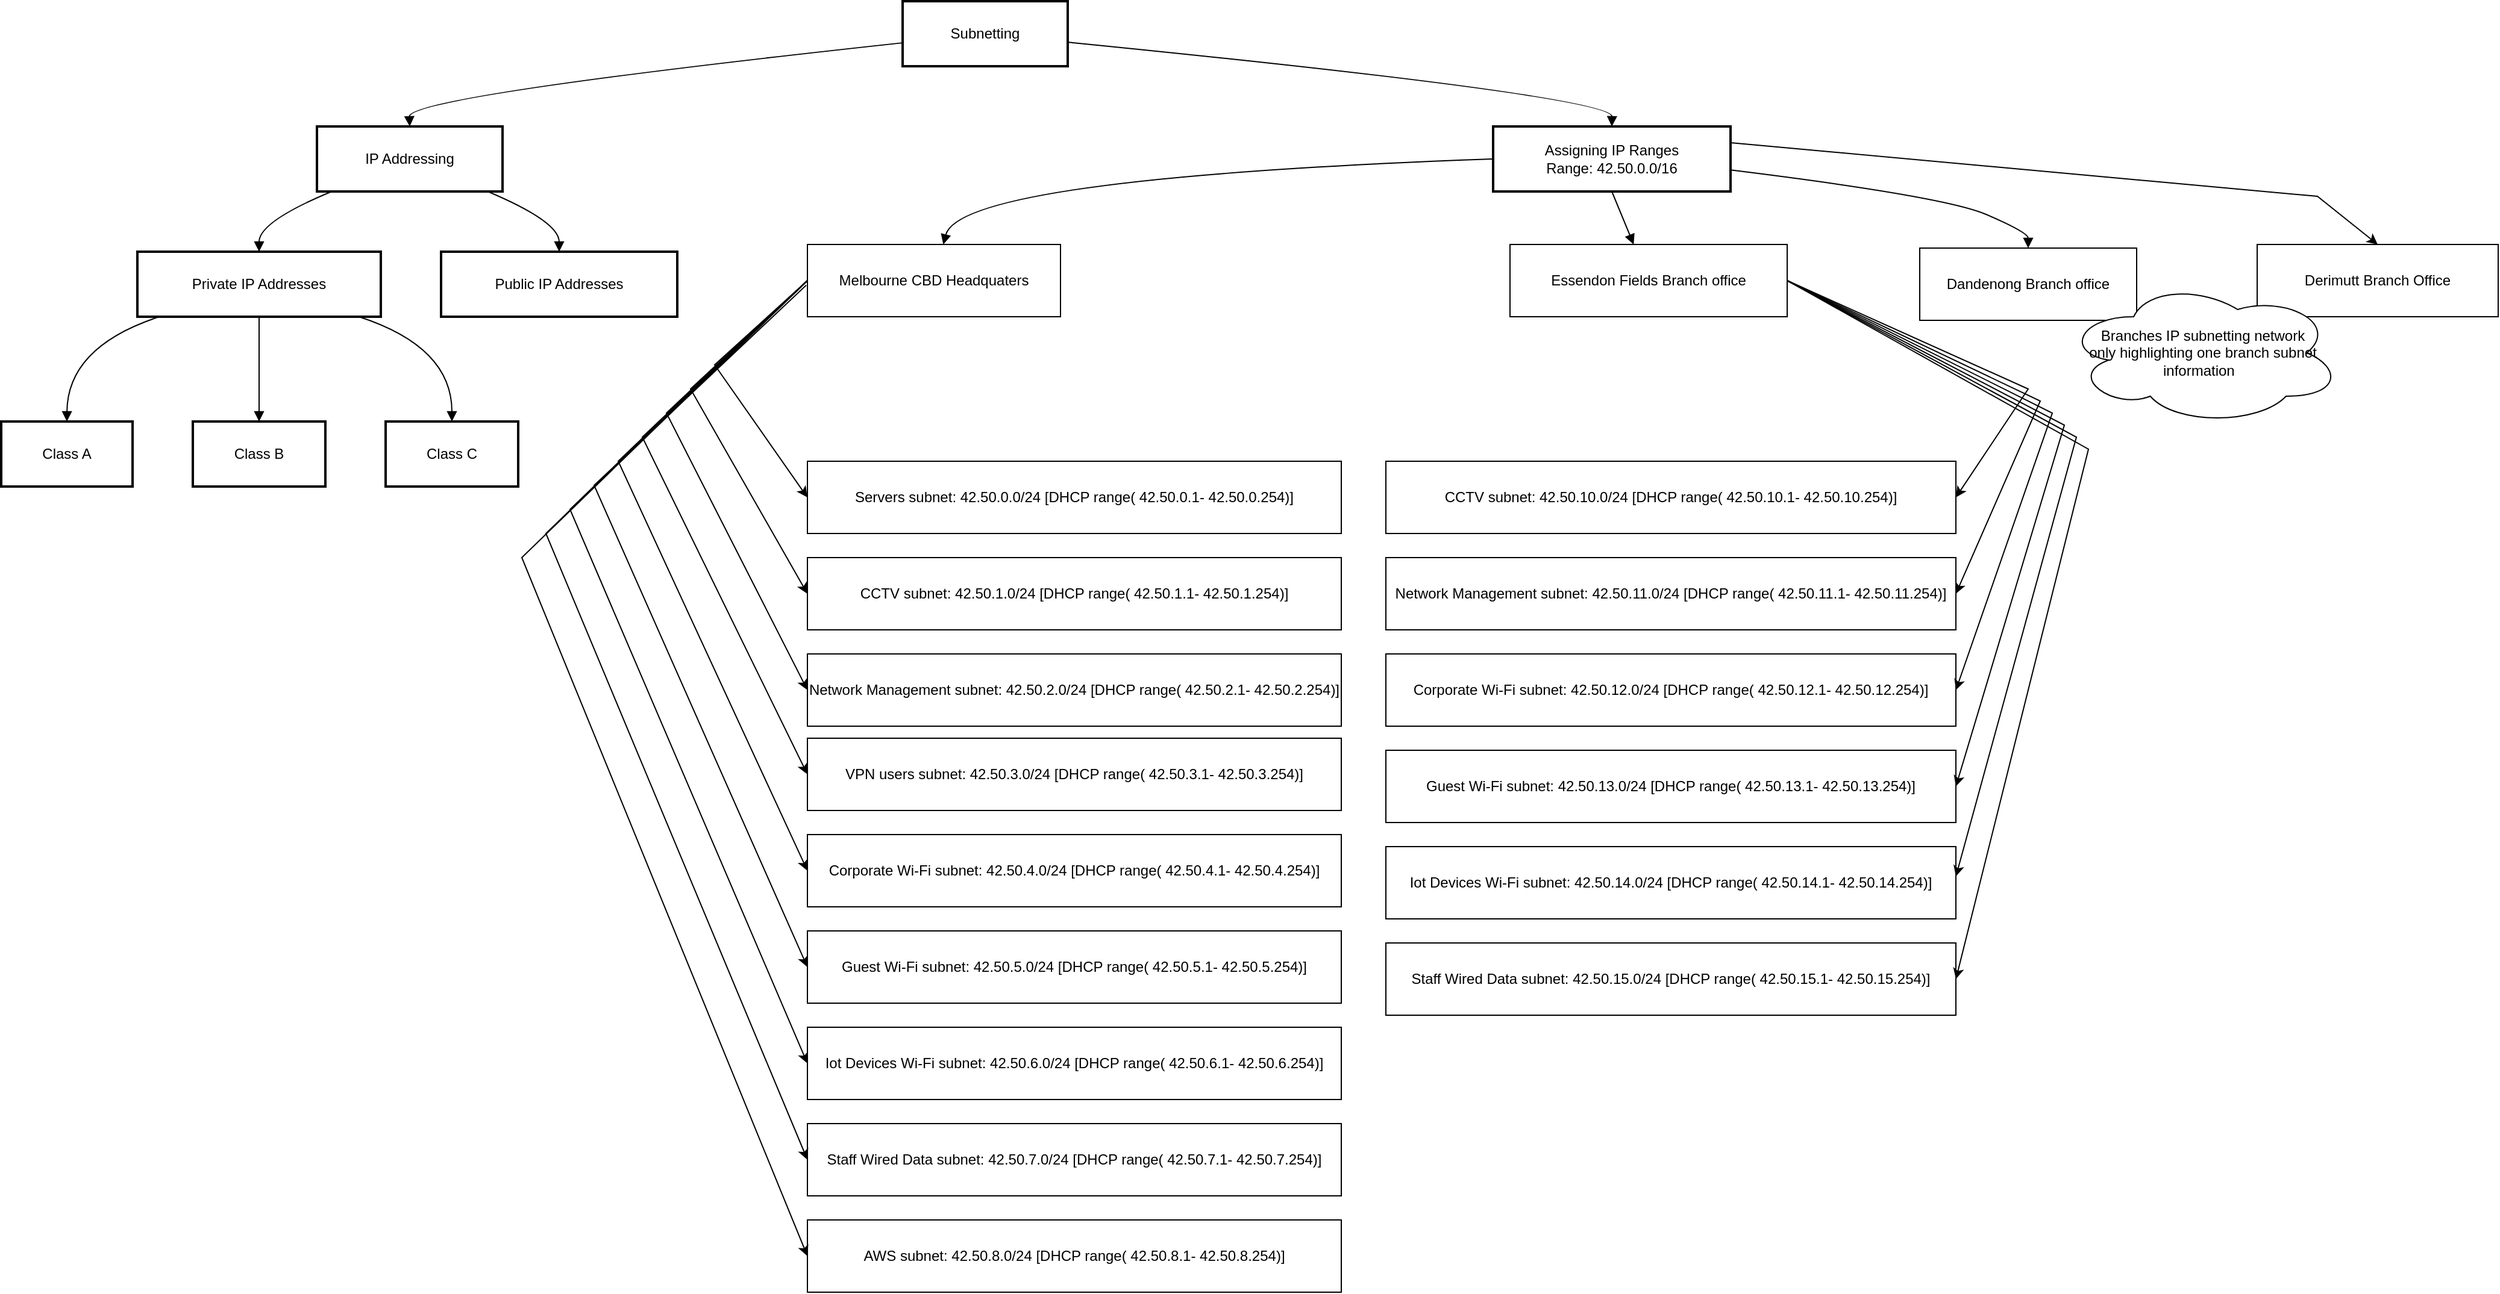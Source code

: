 <mxfile version="26.2.14">
  <diagram id="N1WUuwyXlp2mcpfhNFlF" name="Page-1">
    <mxGraphModel dx="2194" dy="1155" grid="1" gridSize="10" guides="1" tooltips="1" connect="1" arrows="1" fold="1" page="1" pageScale="1" pageWidth="850" pageHeight="1100" math="0" shadow="0">
      <root>
        <mxCell id="0" />
        <mxCell id="1" parent="0" />
        <mxCell id="5" value="Subnetting" style="whiteSpace=wrap;strokeWidth=2;" parent="1" vertex="1">
          <mxGeometry x="756" y="8" width="137" height="54" as="geometry" />
        </mxCell>
        <mxCell id="6" value="IP Addressing" style="whiteSpace=wrap;strokeWidth=2;" parent="1" vertex="1">
          <mxGeometry x="270" y="112" width="154" height="54" as="geometry" />
        </mxCell>
        <mxCell id="7" value="Assigning IP Ranges&#xa;Range: 42.50.0.0/16" style="whiteSpace=wrap;strokeWidth=2;" parent="1" vertex="1">
          <mxGeometry x="1246" y="112" width="197" height="54" as="geometry" />
        </mxCell>
        <mxCell id="8" value="Private IP Addresses" style="whiteSpace=wrap;strokeWidth=2;" parent="1" vertex="1">
          <mxGeometry x="121" y="216" width="202" height="54" as="geometry" />
        </mxCell>
        <mxCell id="9" value="Public IP Addresses" style="whiteSpace=wrap;strokeWidth=2;" parent="1" vertex="1">
          <mxGeometry x="373" y="216" width="196" height="54" as="geometry" />
        </mxCell>
        <mxCell id="10" value="Class A" style="whiteSpace=wrap;strokeWidth=2;" parent="1" vertex="1">
          <mxGeometry x="8" y="357" width="109" height="54" as="geometry" />
        </mxCell>
        <mxCell id="11" value="Class B" style="whiteSpace=wrap;strokeWidth=2;" parent="1" vertex="1">
          <mxGeometry x="167" y="357" width="110" height="54" as="geometry" />
        </mxCell>
        <mxCell id="12" value="Class C" style="whiteSpace=wrap;strokeWidth=2;" parent="1" vertex="1">
          <mxGeometry x="327" y="357" width="110" height="54" as="geometry" />
        </mxCell>
        <mxCell id="22" value="" style="curved=1;startArrow=none;endArrow=block;exitX=0;exitY=0.64;entryX=0.5;entryY=0;" parent="1" source="5" target="6" edge="1">
          <mxGeometry relative="1" as="geometry">
            <Array as="points">
              <mxPoint x="346" y="87" />
            </Array>
          </mxGeometry>
        </mxCell>
        <mxCell id="23" value="" style="curved=1;startArrow=none;endArrow=block;exitX=1;exitY=0.63;entryX=0.5;entryY=0;" parent="1" source="5" target="7" edge="1">
          <mxGeometry relative="1" as="geometry">
            <Array as="points">
              <mxPoint x="1345" y="87" />
            </Array>
          </mxGeometry>
        </mxCell>
        <mxCell id="24" value="" style="curved=1;startArrow=none;endArrow=block;exitX=0.08;exitY=1;entryX=0.5;entryY=0;" parent="1" source="6" target="8" edge="1">
          <mxGeometry relative="1" as="geometry">
            <Array as="points">
              <mxPoint x="222" y="191" />
            </Array>
          </mxGeometry>
        </mxCell>
        <mxCell id="25" value="" style="curved=1;startArrow=none;endArrow=block;exitX=0.92;exitY=1;entryX=0.5;entryY=0;" parent="1" source="6" target="9" edge="1">
          <mxGeometry relative="1" as="geometry">
            <Array as="points">
              <mxPoint x="471" y="191" />
            </Array>
          </mxGeometry>
        </mxCell>
        <mxCell id="26" value="" style="curved=1;startArrow=none;endArrow=block;exitX=0.09;exitY=1;entryX=0.5;entryY=0;" parent="1" source="8" target="10" edge="1">
          <mxGeometry relative="1" as="geometry">
            <Array as="points">
              <mxPoint x="63" y="295" />
            </Array>
          </mxGeometry>
        </mxCell>
        <mxCell id="27" value="" style="curved=1;startArrow=none;endArrow=block;exitX=0.5;exitY=1;entryX=0.5;entryY=0;" parent="1" source="8" target="11" edge="1">
          <mxGeometry relative="1" as="geometry">
            <Array as="points" />
          </mxGeometry>
        </mxCell>
        <mxCell id="28" value="" style="curved=1;startArrow=none;endArrow=block;exitX=0.91;exitY=1;entryX=0.5;entryY=0;" parent="1" source="8" target="12" edge="1">
          <mxGeometry relative="1" as="geometry">
            <Array as="points">
              <mxPoint x="382" y="295" />
            </Array>
          </mxGeometry>
        </mxCell>
        <mxCell id="29" value="" style="curved=1;startArrow=none;endArrow=block;exitX=0;exitY=0.5;exitDx=0;exitDy=0;" parent="1" source="7" target="2OZbqQMhjZf6XUCMtv5C-38" edge="1">
          <mxGeometry relative="1" as="geometry">
            <Array as="points">
              <mxPoint x="804" y="154.82" />
            </Array>
            <mxPoint x="1275" y="112.0" as="sourcePoint" />
            <mxPoint x="804" y="179.82" as="targetPoint" />
          </mxGeometry>
        </mxCell>
        <mxCell id="30" value="" style="curved=1;startArrow=none;endArrow=block;exitX=0.5;exitY=1;" parent="1" source="7" target="2OZbqQMhjZf6XUCMtv5C-39" edge="1">
          <mxGeometry relative="1" as="geometry">
            <Array as="points" />
            <mxPoint x="1344.5" y="216" as="targetPoint" />
          </mxGeometry>
        </mxCell>
        <mxCell id="31" value="" style="curved=1;startArrow=none;endArrow=block;exitX=1;exitY=0.67;" parent="1" source="7" target="2OZbqQMhjZf6XUCMtv5C-40" edge="1">
          <mxGeometry relative="1" as="geometry">
            <Array as="points">
              <mxPoint x="1620" y="170" />
              <mxPoint x="1690" y="200" />
            </Array>
            <mxPoint x="1914.5" y="216" as="targetPoint" />
          </mxGeometry>
        </mxCell>
        <mxCell id="2OZbqQMhjZf6XUCMtv5C-38" value="Melbourne CBD Headquaters" style="rounded=0;whiteSpace=wrap;html=1;" vertex="1" parent="1">
          <mxGeometry x="677" y="210" width="210" height="60" as="geometry" />
        </mxCell>
        <mxCell id="2OZbqQMhjZf6XUCMtv5C-39" value="Essendon Fields Branch office" style="rounded=0;whiteSpace=wrap;html=1;" vertex="1" parent="1">
          <mxGeometry x="1260" y="210" width="230" height="60" as="geometry" />
        </mxCell>
        <mxCell id="2OZbqQMhjZf6XUCMtv5C-40" value="Dandenong Branch office" style="rounded=0;whiteSpace=wrap;html=1;" vertex="1" parent="1">
          <mxGeometry x="1600" y="213" width="180" height="60" as="geometry" />
        </mxCell>
        <mxCell id="2OZbqQMhjZf6XUCMtv5C-41" value="Derimutt Branch Office" style="rounded=0;whiteSpace=wrap;html=1;" vertex="1" parent="1">
          <mxGeometry x="1880" y="210" width="200" height="60" as="geometry" />
        </mxCell>
        <mxCell id="2OZbqQMhjZf6XUCMtv5C-42" value="" style="endArrow=classic;html=1;rounded=0;exitX=1;exitY=0.25;exitDx=0;exitDy=0;entryX=0.5;entryY=0;entryDx=0;entryDy=0;" edge="1" parent="1" source="7" target="2OZbqQMhjZf6XUCMtv5C-41">
          <mxGeometry width="50" height="50" relative="1" as="geometry">
            <mxPoint x="1520" y="240" as="sourcePoint" />
            <mxPoint x="1570" y="190" as="targetPoint" />
            <Array as="points">
              <mxPoint x="1930" y="170" />
            </Array>
          </mxGeometry>
        </mxCell>
        <mxCell id="2OZbqQMhjZf6XUCMtv5C-43" value="Servers subnet: 42.50.0.0/24 [DHCP range( 42.50.0.1- 42.50.0.254)]" style="rounded=0;whiteSpace=wrap;html=1;" vertex="1" parent="1">
          <mxGeometry x="677" y="390" width="443" height="60" as="geometry" />
        </mxCell>
        <mxCell id="2OZbqQMhjZf6XUCMtv5C-44" value="" style="endArrow=classic;html=1;rounded=0;exitX=0;exitY=0.5;exitDx=0;exitDy=0;entryX=0;entryY=0.5;entryDx=0;entryDy=0;" edge="1" parent="1" source="2OZbqQMhjZf6XUCMtv5C-38" target="2OZbqQMhjZf6XUCMtv5C-43">
          <mxGeometry width="50" height="50" relative="1" as="geometry">
            <mxPoint x="900" y="380" as="sourcePoint" />
            <mxPoint x="950" y="330" as="targetPoint" />
            <Array as="points">
              <mxPoint x="600" y="310" />
            </Array>
          </mxGeometry>
        </mxCell>
        <mxCell id="2OZbqQMhjZf6XUCMtv5C-45" value="" style="endArrow=classic;html=1;rounded=0;exitX=0;exitY=0.5;exitDx=0;exitDy=0;entryX=0;entryY=0.5;entryDx=0;entryDy=0;" edge="1" parent="1" source="2OZbqQMhjZf6XUCMtv5C-38" target="2OZbqQMhjZf6XUCMtv5C-58">
          <mxGeometry width="50" height="50" relative="1" as="geometry">
            <mxPoint x="687" y="250" as="sourcePoint" />
            <mxPoint x="687" y="391" as="targetPoint" />
            <Array as="points">
              <mxPoint x="580" y="330" />
            </Array>
          </mxGeometry>
        </mxCell>
        <mxCell id="2OZbqQMhjZf6XUCMtv5C-46" value="" style="endArrow=classic;html=1;rounded=0;exitX=0;exitY=0.5;exitDx=0;exitDy=0;entryX=0;entryY=0.5;entryDx=0;entryDy=0;" edge="1" parent="1" source="2OZbqQMhjZf6XUCMtv5C-38" target="2OZbqQMhjZf6XUCMtv5C-59">
          <mxGeometry width="50" height="50" relative="1" as="geometry">
            <mxPoint x="697" y="260" as="sourcePoint" />
            <mxPoint x="697" y="401" as="targetPoint" />
            <Array as="points">
              <mxPoint x="560" y="350" />
            </Array>
          </mxGeometry>
        </mxCell>
        <mxCell id="2OZbqQMhjZf6XUCMtv5C-47" value="" style="endArrow=classic;html=1;rounded=0;exitX=0;exitY=0.5;exitDx=0;exitDy=0;entryX=0;entryY=0.5;entryDx=0;entryDy=0;" edge="1" parent="1" source="2OZbqQMhjZf6XUCMtv5C-38" target="2OZbqQMhjZf6XUCMtv5C-60">
          <mxGeometry width="50" height="50" relative="1" as="geometry">
            <mxPoint x="707" y="270" as="sourcePoint" />
            <mxPoint x="707" y="411" as="targetPoint" />
            <Array as="points">
              <mxPoint x="540" y="370" />
            </Array>
          </mxGeometry>
        </mxCell>
        <mxCell id="2OZbqQMhjZf6XUCMtv5C-48" value="" style="endArrow=classic;html=1;rounded=0;entryX=0;entryY=0.5;entryDx=0;entryDy=0;exitX=0;exitY=0.5;exitDx=0;exitDy=0;" edge="1" parent="1" source="2OZbqQMhjZf6XUCMtv5C-38" target="2OZbqQMhjZf6XUCMtv5C-61">
          <mxGeometry width="50" height="50" relative="1" as="geometry">
            <mxPoint x="680" y="250" as="sourcePoint" />
            <mxPoint x="717" y="421" as="targetPoint" />
            <Array as="points">
              <mxPoint x="520" y="390" />
            </Array>
          </mxGeometry>
        </mxCell>
        <mxCell id="2OZbqQMhjZf6XUCMtv5C-49" value="" style="endArrow=classic;html=1;rounded=0;entryX=0;entryY=0.5;entryDx=0;entryDy=0;exitX=-0.005;exitY=0.564;exitDx=0;exitDy=0;exitPerimeter=0;" edge="1" parent="1" source="2OZbqQMhjZf6XUCMtv5C-38" target="2OZbqQMhjZf6XUCMtv5C-63">
          <mxGeometry width="50" height="50" relative="1" as="geometry">
            <mxPoint x="680" y="240" as="sourcePoint" />
            <mxPoint x="727" y="431" as="targetPoint" />
            <Array as="points">
              <mxPoint x="500" y="410" />
            </Array>
          </mxGeometry>
        </mxCell>
        <mxCell id="2OZbqQMhjZf6XUCMtv5C-50" value="" style="endArrow=classic;html=1;rounded=0;entryX=0;entryY=0.5;entryDx=0;entryDy=0;" edge="1" parent="1" target="2OZbqQMhjZf6XUCMtv5C-64">
          <mxGeometry width="50" height="50" relative="1" as="geometry">
            <mxPoint x="677" y="240" as="sourcePoint" />
            <mxPoint x="737" y="441" as="targetPoint" />
            <Array as="points">
              <mxPoint x="480" y="430" />
            </Array>
          </mxGeometry>
        </mxCell>
        <mxCell id="2OZbqQMhjZf6XUCMtv5C-58" value="CCTV subnet: 42.50.1.0/24 [DHCP range( 42.50.1.1- 42.50.1.254)]" style="rounded=0;whiteSpace=wrap;html=1;" vertex="1" parent="1">
          <mxGeometry x="677" y="470" width="443" height="60" as="geometry" />
        </mxCell>
        <mxCell id="2OZbqQMhjZf6XUCMtv5C-59" value="Network Management subnet: 42.50.2.0/24 [DHCP range( 42.50.2.1- 42.50.2.254)]" style="rounded=0;whiteSpace=wrap;html=1;" vertex="1" parent="1">
          <mxGeometry x="677" y="550" width="443" height="60" as="geometry" />
        </mxCell>
        <mxCell id="2OZbqQMhjZf6XUCMtv5C-60" value="VPN users subnet: 42.50.3.0/24 [DHCP range( 42.50.3.1- 42.50.3.254)]" style="rounded=0;whiteSpace=wrap;html=1;" vertex="1" parent="1">
          <mxGeometry x="677" y="620" width="443" height="60" as="geometry" />
        </mxCell>
        <mxCell id="2OZbqQMhjZf6XUCMtv5C-61" value="Corporate Wi-Fi subnet: 42.50.4.0/24 [DHCP range( 42.50.4.1- 42.50.4.254)]" style="rounded=0;whiteSpace=wrap;html=1;" vertex="1" parent="1">
          <mxGeometry x="677" y="700" width="443" height="60" as="geometry" />
        </mxCell>
        <mxCell id="2OZbqQMhjZf6XUCMtv5C-62" value="Staff Wired Data subnet: 42.50.7.0/24 [DHCP range( 42.50.7.1- 42.50.7.254)]" style="rounded=0;whiteSpace=wrap;html=1;" vertex="1" parent="1">
          <mxGeometry x="677" y="940" width="443" height="60" as="geometry" />
        </mxCell>
        <mxCell id="2OZbqQMhjZf6XUCMtv5C-63" value="Guest Wi-Fi subnet: 42.50.5.0/24 [DHCP range( 42.50.5.1- 42.50.5.254)]" style="rounded=0;whiteSpace=wrap;html=1;" vertex="1" parent="1">
          <mxGeometry x="677" y="780" width="443" height="60" as="geometry" />
        </mxCell>
        <mxCell id="2OZbqQMhjZf6XUCMtv5C-64" value="Iot Devices Wi-Fi subnet: 42.50.6.0/24 [DHCP range( 42.50.6.1- 42.50.6.254)]" style="rounded=0;whiteSpace=wrap;html=1;" vertex="1" parent="1">
          <mxGeometry x="677" y="860" width="443" height="60" as="geometry" />
        </mxCell>
        <mxCell id="2OZbqQMhjZf6XUCMtv5C-65" value="" style="endArrow=classic;html=1;rounded=0;entryX=0;entryY=0.5;entryDx=0;entryDy=0;exitX=0;exitY=0.5;exitDx=0;exitDy=0;" edge="1" parent="1" source="2OZbqQMhjZf6XUCMtv5C-38" target="2OZbqQMhjZf6XUCMtv5C-62">
          <mxGeometry width="50" height="50" relative="1" as="geometry">
            <mxPoint x="687" y="250" as="sourcePoint" />
            <mxPoint x="687" y="930" as="targetPoint" />
            <Array as="points">
              <mxPoint x="460" y="450" />
            </Array>
          </mxGeometry>
        </mxCell>
        <mxCell id="2OZbqQMhjZf6XUCMtv5C-66" value="AWS subnet: 42.50.8.0/24 [DHCP range( 42.50.8.1- 42.50.8.254)]" style="rounded=0;whiteSpace=wrap;html=1;" vertex="1" parent="1">
          <mxGeometry x="677" y="1020" width="443" height="60" as="geometry" />
        </mxCell>
        <mxCell id="2OZbqQMhjZf6XUCMtv5C-67" value="" style="endArrow=classic;html=1;rounded=0;entryX=0;entryY=0.5;entryDx=0;entryDy=0;exitX=0;exitY=0.5;exitDx=0;exitDy=0;" edge="1" parent="1" source="2OZbqQMhjZf6XUCMtv5C-38" target="2OZbqQMhjZf6XUCMtv5C-66">
          <mxGeometry width="50" height="50" relative="1" as="geometry">
            <mxPoint x="687" y="250" as="sourcePoint" />
            <mxPoint x="687" y="1010" as="targetPoint" />
            <Array as="points">
              <mxPoint x="440" y="470" />
            </Array>
          </mxGeometry>
        </mxCell>
        <mxCell id="2OZbqQMhjZf6XUCMtv5C-68" value="CCTV subnet: 42.50.10.0/24 [DHCP range( 42.50.10.1- 42.50.10.254)]" style="rounded=0;whiteSpace=wrap;html=1;" vertex="1" parent="1">
          <mxGeometry x="1157" y="390" width="473" height="60" as="geometry" />
        </mxCell>
        <mxCell id="2OZbqQMhjZf6XUCMtv5C-69" value="Network Management subnet: 42.50.11.0/24 [DHCP range( 42.50.11.1- 42.50.11.254)]" style="rounded=0;whiteSpace=wrap;html=1;" vertex="1" parent="1">
          <mxGeometry x="1157" y="470" width="473" height="60" as="geometry" />
        </mxCell>
        <mxCell id="2OZbqQMhjZf6XUCMtv5C-70" value="Corporate Wi-Fi subnet: 42.50.12.0/24 [DHCP range( 42.50.12.1- 42.50.12.254)]" style="rounded=0;whiteSpace=wrap;html=1;" vertex="1" parent="1">
          <mxGeometry x="1157" y="550" width="473" height="60" as="geometry" />
        </mxCell>
        <mxCell id="2OZbqQMhjZf6XUCMtv5C-71" value="Staff Wired Data subnet: 42.50.15.0/24 [DHCP range( 42.50.15.1- 42.50.15.254)]" style="rounded=0;whiteSpace=wrap;html=1;" vertex="1" parent="1">
          <mxGeometry x="1157" y="790" width="473" height="60" as="geometry" />
        </mxCell>
        <mxCell id="2OZbqQMhjZf6XUCMtv5C-72" value="Guest Wi-Fi subnet: 42.50.13.0/24 [DHCP range( 42.50.13.1- 42.50.13.254)]" style="rounded=0;whiteSpace=wrap;html=1;" vertex="1" parent="1">
          <mxGeometry x="1157" y="630" width="473" height="60" as="geometry" />
        </mxCell>
        <mxCell id="2OZbqQMhjZf6XUCMtv5C-73" value="Iot Devices Wi-Fi subnet: 42.50.14.0/24 [DHCP range( 42.50.14.1- 42.50.14.254)]" style="rounded=0;whiteSpace=wrap;html=1;" vertex="1" parent="1">
          <mxGeometry x="1157" y="710" width="473" height="60" as="geometry" />
        </mxCell>
        <mxCell id="2OZbqQMhjZf6XUCMtv5C-75" value="" style="endArrow=classic;html=1;rounded=0;exitX=1;exitY=0.5;exitDx=0;exitDy=0;entryX=1;entryY=0.5;entryDx=0;entryDy=0;" edge="1" parent="1" source="2OZbqQMhjZf6XUCMtv5C-39" target="2OZbqQMhjZf6XUCMtv5C-68">
          <mxGeometry width="50" height="50" relative="1" as="geometry">
            <mxPoint x="1290" y="460" as="sourcePoint" />
            <mxPoint x="1340" y="410" as="targetPoint" />
            <Array as="points">
              <mxPoint x="1690" y="330" />
            </Array>
          </mxGeometry>
        </mxCell>
        <mxCell id="2OZbqQMhjZf6XUCMtv5C-76" value="" style="endArrow=classic;html=1;rounded=0;exitX=1;exitY=0.5;exitDx=0;exitDy=0;entryX=1;entryY=0.5;entryDx=0;entryDy=0;" edge="1" parent="1" source="2OZbqQMhjZf6XUCMtv5C-39" target="2OZbqQMhjZf6XUCMtv5C-69">
          <mxGeometry width="50" height="50" relative="1" as="geometry">
            <mxPoint x="1391" y="282" as="sourcePoint" />
            <mxPoint x="1640" y="430" as="targetPoint" />
            <Array as="points">
              <mxPoint x="1700" y="340" />
            </Array>
          </mxGeometry>
        </mxCell>
        <mxCell id="2OZbqQMhjZf6XUCMtv5C-77" value="" style="endArrow=classic;html=1;rounded=0;exitX=1;exitY=0.5;exitDx=0;exitDy=0;entryX=1;entryY=0.5;entryDx=0;entryDy=0;" edge="1" parent="1" source="2OZbqQMhjZf6XUCMtv5C-39" target="2OZbqQMhjZf6XUCMtv5C-70">
          <mxGeometry width="50" height="50" relative="1" as="geometry">
            <mxPoint x="1401" y="292" as="sourcePoint" />
            <mxPoint x="1650" y="440" as="targetPoint" />
            <Array as="points">
              <mxPoint x="1710" y="350" />
            </Array>
          </mxGeometry>
        </mxCell>
        <mxCell id="2OZbqQMhjZf6XUCMtv5C-78" value="" style="endArrow=classic;html=1;rounded=0;exitX=1;exitY=0.5;exitDx=0;exitDy=0;entryX=1;entryY=0.5;entryDx=0;entryDy=0;" edge="1" parent="1" source="2OZbqQMhjZf6XUCMtv5C-39" target="2OZbqQMhjZf6XUCMtv5C-72">
          <mxGeometry width="50" height="50" relative="1" as="geometry">
            <mxPoint x="1411" y="302" as="sourcePoint" />
            <mxPoint x="1670" y="570" as="targetPoint" />
            <Array as="points">
              <mxPoint x="1720" y="360" />
            </Array>
          </mxGeometry>
        </mxCell>
        <mxCell id="2OZbqQMhjZf6XUCMtv5C-79" value="" style="endArrow=classic;html=1;rounded=0;exitX=1;exitY=0.5;exitDx=0;exitDy=0;entryX=1;entryY=0.412;entryDx=0;entryDy=0;entryPerimeter=0;" edge="1" parent="1" source="2OZbqQMhjZf6XUCMtv5C-39" target="2OZbqQMhjZf6XUCMtv5C-73">
          <mxGeometry width="50" height="50" relative="1" as="geometry">
            <mxPoint x="1421" y="312" as="sourcePoint" />
            <mxPoint x="1710" y="590" as="targetPoint" />
            <Array as="points">
              <mxPoint x="1730" y="370" />
            </Array>
          </mxGeometry>
        </mxCell>
        <mxCell id="2OZbqQMhjZf6XUCMtv5C-80" value="" style="endArrow=classic;html=1;rounded=0;exitX=1;exitY=0.5;exitDx=0;exitDy=0;entryX=1;entryY=0.5;entryDx=0;entryDy=0;" edge="1" parent="1" source="2OZbqQMhjZf6XUCMtv5C-39" target="2OZbqQMhjZf6XUCMtv5C-71">
          <mxGeometry width="50" height="50" relative="1" as="geometry">
            <mxPoint x="1431" y="322" as="sourcePoint" />
            <mxPoint x="1730" y="660" as="targetPoint" />
            <Array as="points">
              <mxPoint x="1740" y="380" />
            </Array>
          </mxGeometry>
        </mxCell>
        <mxCell id="2OZbqQMhjZf6XUCMtv5C-81" value="Branches IP subnetting network&lt;br&gt;only highlighting one branch subnet information&amp;nbsp;&amp;nbsp;" style="ellipse;shape=cloud;whiteSpace=wrap;html=1;" vertex="1" parent="1">
          <mxGeometry x="1720" y="240" width="230" height="120" as="geometry" />
        </mxCell>
      </root>
    </mxGraphModel>
  </diagram>
</mxfile>
